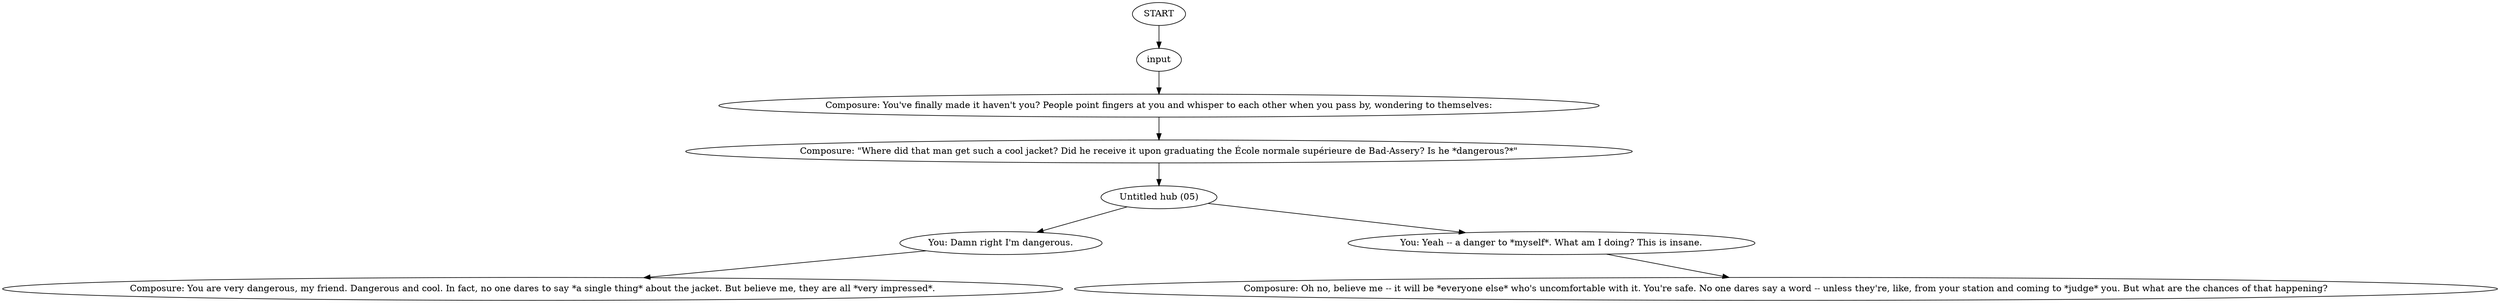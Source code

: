# Flow – PLAZA ORB / wearing skullboy jackets
# This what happens when you put either of their jackets on, ya cool cad!
# ==================================================
digraph G {
	  0 [label="START"];
	  1 [label="input"];
	  2 [label="Composure: You are very dangerous, my friend. Dangerous and cool. In fact, no one dares to say *a single thing* about the jacket. But believe me, they are all *very impressed*."];
	  4 [label="Composure: Oh no, believe me -- it will be *everyone else* who's uncomfortable with it. You're safe. No one dares say a word -- unless they're, like, from your station and coming to *judge* you. But what are the chances of that happening?"];
	  5 [label="Composure: You've finally made it haven't you? People point fingers at you and whisper to each other when you pass by, wondering to themselves:"];
	  6 [label="Composure: \"Where did that man get such a cool jacket? Did he receive it upon graduating the École normale supérieure de Bad-Assery? Is he *dangerous?*\""];
	  7 [label="You: Damn right I'm dangerous."];
	  8 [label="You: Yeah -- a danger to *myself*. What am I doing? This is insane."];
	  9 [label="Untitled hub (05)"];
	  0 -> 1
	  1 -> 5
	  5 -> 6
	  6 -> 9
	  7 -> 2
	  8 -> 4
	  9 -> 8
	  9 -> 7
}

